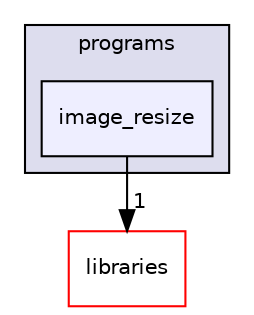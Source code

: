 digraph "xmipp/applications/programs/image_resize" {
  compound=true
  node [ fontsize="10", fontname="Helvetica"];
  edge [ labelfontsize="10", labelfontname="Helvetica"];
  subgraph clusterdir_592b16dc4070b933e5655da2b0d20bbb {
    graph [ bgcolor="#ddddee", pencolor="black", label="programs" fontname="Helvetica", fontsize="10", URL="dir_592b16dc4070b933e5655da2b0d20bbb.html"]
  dir_c41fb3856d0efc5f4af6c4589c6b27ff [shape=box, label="image_resize", style="filled", fillcolor="#eeeeff", pencolor="black", URL="dir_c41fb3856d0efc5f4af6c4589c6b27ff.html"];
  }
  dir_29dba3f3840f20df3b04d1972e99046b [shape=box label="libraries" fillcolor="white" style="filled" color="red" URL="dir_29dba3f3840f20df3b04d1972e99046b.html"];
  dir_c41fb3856d0efc5f4af6c4589c6b27ff->dir_29dba3f3840f20df3b04d1972e99046b [headlabel="1", labeldistance=1.5 headhref="dir_000094_000027.html"];
}
